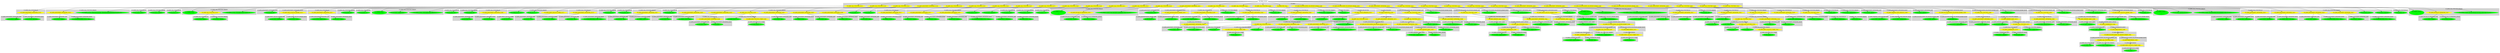 digraph {

subgraph cluster0 {
 node [style=filled,color=white];
 style=filled;
 color=lightgrey;
 label = "CT_PROG";

"NT_EXPR_CALL_FUNCTION_35131"
 [fillcolor = yellow]
"NT_EXPR_CALL_FUNCTION_35139"
 [fillcolor = yellow]
"NT_EXPR_CALL_FUNCTION_35142"
 [fillcolor = yellow]
"NT_EXPR_ASSIGNMENT_OPETATORS_35149"
 [fillcolor = yellow]
"NT_EXPR_CALL_FUNCTION_35154"
 [fillcolor = yellow]
"NT_EXPR_CALL_FUNCTION_35159"
 [fillcolor = yellow]
"NT_EXPR_CALL_FUNCTION_35164"
 [fillcolor = yellow]
"NT_EXPR_CALL_FUNCTION_35167"
 [fillcolor = yellow]
"NT_EXPR_CALL_FUNCTION_35175"
 [fillcolor = yellow]
"NT_EXPR_CALL_FUNCTION_35180"
 [fillcolor = yellow]
"NT_EXPR_CALL_FUNCTION_35185"
 [fillcolor = yellow]
"NT_EXPR_CALL_FUNCTION_35211"
 [fillcolor = yellow]
"NT_EXPR_CALL_FUNCTION_35223"
 [fillcolor = yellow]
"NT_EXPR_CALL_FUNCTION_35226"
 [fillcolor = yellow]
"NT_EXPR_ASSIGNMENT_OPETATORS_35233"
 [fillcolor = yellow]
"NT_EXPR_CALL_FUNCTION_35238"
 [fillcolor = yellow]
"NT_EXPR_CALL_FUNCTION_35243"
 [fillcolor = yellow]
"NT_EXPR_CALL_FUNCTION_35248"
 [fillcolor = yellow]
"NT_EXPR_FOR_35253"
 [fillcolor = yellow]
"NT_EXPR_MULTIPLICATION_OR_DIVISION_BINARY_35286"
 [fillcolor = yellow]
"NT_EXPR_MULTIPLICATION_OR_DIVISION_BINARY_35299"
 [fillcolor = yellow]
"NT_EXPR_ASSIGNMENT_OPETATORS_35316"
 [fillcolor = yellow]
"NT_EXPR_CALL_FUNCTION_35321"
 [fillcolor = yellow]
"NT_EXPR_CALL_FUNCTION_35326"
 [fillcolor = yellow]
"NT_EXPR_CALL_FUNCTION_35331"
 [fillcolor = yellow]
"NT_EXPR_CALL_FUNCTION_35348"
 [fillcolor = yellow]
"NT_EXPR_CALL_FUNCTION_35355"
 [fillcolor = yellow]
"NT_EXPR_ASSIGNMENT_OPETATORS_35358"
 [fillcolor = yellow]
"NT_EXPR_ASSIGNMENT_OPETATORS_35363"
 [fillcolor = yellow]
"NT_EXPR_MULTIPLICATION_OR_DIVISION_BINARY_35368"
 [fillcolor = yellow]
"NT_EXPR_MULTIPLICATION_OR_DIVISION_BINARY_35381"
 [fillcolor = yellow]
"NT_EXPR_ASSIGNMENT_OPETATORS_35399"
 [fillcolor = yellow]
"NT_EXPR_CALL_FUNCTION_35404"
 [fillcolor = yellow]
"NT_EXPR_CALL_FUNCTION_35409"
 [fillcolor = yellow]
"NT_EXPR_CALL_FUNCTION_35424"
 [fillcolor = yellow]
}
"NT_PROG_35130"->"NT_EXPR_CALL_FUNCTION_35131"
subgraph cluster1 {
 node [style=filled,color=white];
 style=filled;
 color=lightgrey;
 label = "CT_EXPR_CALL_FUNCTION_ID";

"NT_EXPR_ASSIGNMENT_OPETATORS_35132"
 [fillcolor = yellow]
}
subgraph cluster2 {
 node [style=filled,color=white];
 style=filled;
 color=lightgrey;
 label = "CT_EXPR_CALL_FUNCTION_PARAMS";

"NT_STRING_35135< http://www.uvm.edu/~dhowell/methods8/DataFiles/MoonEyes.dat >"
 [fillcolor = green]
"NT_EXPR_ASSIGNMENT_OPETATORS_35136"
 [fillcolor = yellow]
}
"NT_EXPR_CALL_FUNCTION_35131"->"NT_EXPR_ASSIGNMENT_OPETATORS_35132"
subgraph cluster3 {
 node [style=filled,color=white];
 style=filled;
 color=lightgrey;
 label = "CT_EXPR_ASSIGNMENT_OPETATORS_LEFT";

"NT_ID_35133< datafile >"
 [fillcolor = green]
}
subgraph cluster4 {
 node [style=filled,color=white];
 style=filled;
 color=lightgrey;
 label = "CT_EXPR_ASSIGNMENT_OPETATORS_RIGHT";

"NT_ID_35134< read.table >"
 [fillcolor = green]
}
"NT_EXPR_ASSIGNMENT_OPETATORS_35132"->"NT_ID_35133< datafile >"
"NT_EXPR_ASSIGNMENT_OPETATORS_35132"->"NT_ID_35134< read.table >"
"NT_EXPR_CALL_FUNCTION_35131"->"NT_STRING_35135< http://www.uvm.edu/~dhowell/methods8/DataFiles/MoonEyes.dat >"
"NT_EXPR_CALL_FUNCTION_35131"->"NT_EXPR_ASSIGNMENT_OPETATORS_35136"
subgraph cluster5 {
 node [style=filled,color=white];
 style=filled;
 color=lightgrey;
 label = "CT_EXPR_ASSIGNMENT_OPETATORS_LEFT";

"NT_ID_35137< header >"
 [fillcolor = green]
}
subgraph cluster6 {
 node [style=filled,color=white];
 style=filled;
 color=lightgrey;
 label = "CT_EXPR_ASSIGNMENT_OPETATORS_RIGHT";

"NT_LITERALSPECIFIER_35138< TRUE >"
 [fillcolor = green]
}
"NT_EXPR_ASSIGNMENT_OPETATORS_35136"->"NT_ID_35137< header >"
"NT_EXPR_ASSIGNMENT_OPETATORS_35136"->"NT_LITERALSPECIFIER_35138< TRUE >"
"NT_PROG_35130"->"NT_EXPR_CALL_FUNCTION_35139"
subgraph cluster7 {
 node [style=filled,color=white];
 style=filled;
 color=lightgrey;
 label = "CT_EXPR_CALL_FUNCTION_ID";

"NT_ID_35140< attach >"
 [fillcolor = green]
}
subgraph cluster8 {
 node [style=filled,color=white];
 style=filled;
 color=lightgrey;
 label = "CT_EXPR_CALL_FUNCTION_PARAMS";

"NT_ID_35141< datafile >"
 [fillcolor = green]
}
"NT_EXPR_CALL_FUNCTION_35139"->"NT_ID_35140< attach >"
"NT_EXPR_CALL_FUNCTION_35139"->"NT_ID_35141< datafile >"
"NT_PROG_35130"->"NT_EXPR_CALL_FUNCTION_35142"
subgraph cluster9 {
 node [style=filled,color=white];
 style=filled;
 color=lightgrey;
 label = "CT_EXPR_CALL_FUNCTION_ID";

"NT_ID_35143< cat >"
 [fillcolor = green]
}
subgraph cluster10 {
 node [style=filled,color=white];
 style=filled;
 color=lightgrey;
 label = "CT_EXPR_CALL_FUNCTION_PARAMS";

"NT_STRING_35144< The names of the variables are  >"
 [fillcolor = green]
"NT_EXPR_CALL_FUNCTION_35145"
 [fillcolor = yellow]
"NT_STRING_35148< \n >"
 [fillcolor = green]
}
"NT_EXPR_CALL_FUNCTION_35142"->"NT_ID_35143< cat >"
"NT_EXPR_CALL_FUNCTION_35142"->"NT_STRING_35144< The names of the variables are  >"
"NT_EXPR_CALL_FUNCTION_35142"->"NT_EXPR_CALL_FUNCTION_35145"
subgraph cluster11 {
 node [style=filled,color=white];
 style=filled;
 color=lightgrey;
 label = "CT_EXPR_CALL_FUNCTION_ID";

"NT_ID_35146< names >"
 [fillcolor = green]
}
subgraph cluster12 {
 node [style=filled,color=white];
 style=filled;
 color=lightgrey;
 label = "CT_EXPR_CALL_FUNCTION_PARAMS";

"NT_ID_35147< datafile >"
 [fillcolor = green]
}
"NT_EXPR_CALL_FUNCTION_35145"->"NT_ID_35146< names >"
"NT_EXPR_CALL_FUNCTION_35145"->"NT_ID_35147< datafile >"
"NT_EXPR_CALL_FUNCTION_35142"->"NT_STRING_35148< \n >"
"NT_PROG_35130"->"NT_EXPR_ASSIGNMENT_OPETATORS_35149"
subgraph cluster13 {
 node [style=filled,color=white];
 style=filled;
 color=lightgrey;
 label = "CT_EXPR_ASSIGNMENT_OPETATORS_LEFT";

"NT_ID_35150< diff >"
 [fillcolor = green]
}
subgraph cluster14 {
 node [style=filled,color=white];
 style=filled;
 color=lightgrey;
 label = "CT_EXPR_ASSIGNMENT_OPETATORS_RIGHT";

"NT_EXPR_MINUS_OR_PLUS_BINARY_35151"
 [fillcolor = yellow]
}
"NT_EXPR_ASSIGNMENT_OPETATORS_35149"->"NT_ID_35150< diff >"
"NT_EXPR_ASSIGNMENT_OPETATORS_35149"->"NT_EXPR_MINUS_OR_PLUS_BINARY_35151"
subgraph cluster15 {
 node [style=filled,color=white];
 style=filled;
 color=lightgrey;
 label = "CT_EXPR_MINUS_OR_PLUS_BINARY_LEFT";

"NT_ID_35152< Elevated >"
 [fillcolor = green]
}
subgraph cluster16 {
 node [style=filled,color=white];
 style=filled;
 color=lightgrey;
 label = "CT_EXPR_MINUS_OR_PLUS_BINARY_RIGHT";

"NT_ID_35153< Level >"
 [fillcolor = green]
}
"NT_EXPR_MINUS_OR_PLUS_BINARY_35151"->"NT_ID_35152< Elevated >"
"NT_EXPR_MINUS_OR_PLUS_BINARY_35151"->"NT_ID_35153< Level >"
"NT_PROG_35130"->"NT_EXPR_CALL_FUNCTION_35154"
subgraph cluster17 {
 node [style=filled,color=white];
 style=filled;
 color=lightgrey;
 label = "CT_EXPR_CALL_FUNCTION_ID";

"NT_EXPR_ASSIGNMENT_OPETATORS_35155"
 [fillcolor = yellow]
}
subgraph cluster18 {
 node [style=filled,color=white];
 style=filled;
 color=lightgrey;
 label = "CT_EXPR_CALL_FUNCTION_PARAMS";

"NT_ID_35158< diff >"
 [fillcolor = green]
}
"NT_EXPR_CALL_FUNCTION_35154"->"NT_EXPR_ASSIGNMENT_OPETATORS_35155"
subgraph cluster19 {
 node [style=filled,color=white];
 style=filled;
 color=lightgrey;
 label = "CT_EXPR_ASSIGNMENT_OPETATORS_LEFT";

"NT_ID_35156< sample.mean >"
 [fillcolor = green]
}
subgraph cluster20 {
 node [style=filled,color=white];
 style=filled;
 color=lightgrey;
 label = "CT_EXPR_ASSIGNMENT_OPETATORS_RIGHT";

"NT_ID_35157< mean >"
 [fillcolor = green]
}
"NT_EXPR_ASSIGNMENT_OPETATORS_35155"->"NT_ID_35156< sample.mean >"
"NT_EXPR_ASSIGNMENT_OPETATORS_35155"->"NT_ID_35157< mean >"
"NT_EXPR_CALL_FUNCTION_35154"->"NT_ID_35158< diff >"
"NT_PROG_35130"->"NT_EXPR_CALL_FUNCTION_35159"
subgraph cluster21 {
 node [style=filled,color=white];
 style=filled;
 color=lightgrey;
 label = "CT_EXPR_CALL_FUNCTION_ID";

"NT_ID_35160< cat >"
 [fillcolor = green]
}
subgraph cluster22 {
 node [style=filled,color=white];
 style=filled;
 color=lightgrey;
 label = "CT_EXPR_CALL_FUNCTION_PARAMS";

"NT_STRING_35161< The sample mean differences is  >"
 [fillcolor = green]
"NT_ID_35162< sample.mean >"
 [fillcolor = green]
"NT_STRING_35163< \n >"
 [fillcolor = green]
}
"NT_EXPR_CALL_FUNCTION_35159"->"NT_ID_35160< cat >"
"NT_EXPR_CALL_FUNCTION_35159"->"NT_STRING_35161< The sample mean differences is  >"
"NT_EXPR_CALL_FUNCTION_35159"->"NT_ID_35162< sample.mean >"
"NT_EXPR_CALL_FUNCTION_35159"->"NT_STRING_35163< \n >"
"NT_PROG_35130"->"NT_EXPR_CALL_FUNCTION_35164"
subgraph cluster23 {
 node [style=filled,color=white];
 style=filled;
 color=lightgrey;
 label = "CT_EXPR_CALL_FUNCTION_ID";

"NT_ID_35165< hist >"
 [fillcolor = green]
}
subgraph cluster24 {
 node [style=filled,color=white];
 style=filled;
 color=lightgrey;
 label = "CT_EXPR_CALL_FUNCTION_PARAMS";

"NT_ID_35166< diff >"
 [fillcolor = green]
}
"NT_EXPR_CALL_FUNCTION_35164"->"NT_ID_35165< hist >"
"NT_EXPR_CALL_FUNCTION_35164"->"NT_ID_35166< diff >"
"NT_PROG_35130"->"NT_EXPR_CALL_FUNCTION_35167"
subgraph cluster25 {
 node [style=filled,color=white];
 style=filled;
 color=lightgrey;
 label = "CT_EXPR_CALL_FUNCTION_ID";

"NT_EXPR_ASSIGNMENT_OPETATORS_35168"
 [fillcolor = yellow]
}
subgraph cluster26 {
 node [style=filled,color=white];
 style=filled;
 color=lightgrey;
 label = "CT_EXPR_CALL_FUNCTION_PARAMS";

"NT_EXPR_MINUS_OR_PLUS_UNARY_35171"
 [fillcolor = yellow]
"NT_INT_35173< 3 >"
 [fillcolor = green]
"NT_FLOAT_35174< .01 >"
 [fillcolor = green]
}
"NT_EXPR_CALL_FUNCTION_35167"->"NT_EXPR_ASSIGNMENT_OPETATORS_35168"
subgraph cluster27 {
 node [style=filled,color=white];
 style=filled;
 color=lightgrey;
 label = "CT_EXPR_ASSIGNMENT_OPETATORS_LEFT";

"NT_ID_35169< xv >"
 [fillcolor = green]
}
subgraph cluster28 {
 node [style=filled,color=white];
 style=filled;
 color=lightgrey;
 label = "CT_EXPR_ASSIGNMENT_OPETATORS_RIGHT";

"NT_ID_35170< seq >"
 [fillcolor = green]
}
"NT_EXPR_ASSIGNMENT_OPETATORS_35168"->"NT_ID_35169< xv >"
"NT_EXPR_ASSIGNMENT_OPETATORS_35168"->"NT_ID_35170< seq >"
"NT_EXPR_CALL_FUNCTION_35167"->"NT_EXPR_MINUS_OR_PLUS_UNARY_35171"
subgraph cluster29 {
 node [style=filled,color=white];
 style=filled;
 color=lightgrey;
 label = "CT_EXPR_MINUS_OR_PLUS_UNARY";

"NT_INT_35172< 3 >"
 [fillcolor = green]
}
"NT_EXPR_MINUS_OR_PLUS_UNARY_35171"->"NT_INT_35172< 3 >"
"NT_EXPR_CALL_FUNCTION_35167"->"NT_INT_35173< 3 >"
"NT_EXPR_CALL_FUNCTION_35167"->"NT_FLOAT_35174< .01 >"
"NT_PROG_35130"->"NT_EXPR_CALL_FUNCTION_35175"
subgraph cluster30 {
 node [style=filled,color=white];
 style=filled;
 color=lightgrey;
 label = "CT_EXPR_CALL_FUNCTION_ID";

"NT_EXPR_ASSIGNMENT_OPETATORS_35176"
 [fillcolor = yellow]
}
subgraph cluster31 {
 node [style=filled,color=white];
 style=filled;
 color=lightgrey;
 label = "CT_EXPR_CALL_FUNCTION_PARAMS";

"NT_ID_35179< xv >"
 [fillcolor = green]
}
"NT_EXPR_CALL_FUNCTION_35175"->"NT_EXPR_ASSIGNMENT_OPETATORS_35176"
subgraph cluster32 {
 node [style=filled,color=white];
 style=filled;
 color=lightgrey;
 label = "CT_EXPR_ASSIGNMENT_OPETATORS_LEFT";

"NT_ID_35177< yv >"
 [fillcolor = green]
}
subgraph cluster33 {
 node [style=filled,color=white];
 style=filled;
 color=lightgrey;
 label = "CT_EXPR_ASSIGNMENT_OPETATORS_RIGHT";

"NT_ID_35178< dnorm >"
 [fillcolor = green]
}
"NT_EXPR_ASSIGNMENT_OPETATORS_35176"->"NT_ID_35177< yv >"
"NT_EXPR_ASSIGNMENT_OPETATORS_35176"->"NT_ID_35178< dnorm >"
"NT_EXPR_CALL_FUNCTION_35175"->"NT_ID_35179< xv >"
"NT_PROG_35130"->"NT_EXPR_CALL_FUNCTION_35180"
subgraph cluster34 {
 node [style=filled,color=white];
 style=filled;
 color=lightgrey;
 label = "CT_EXPR_CALL_FUNCTION_ID";

"NT_ID_35181< par >"
 [fillcolor = green]
}
subgraph cluster35 {
 node [style=filled,color=white];
 style=filled;
 color=lightgrey;
 label = "CT_EXPR_CALL_FUNCTION_PARAMS";

"NT_EXPR_ASSIGNMENT_OPETATORS_35182"
 [fillcolor = yellow]
}
"NT_EXPR_CALL_FUNCTION_35180"->"NT_ID_35181< par >"
"NT_EXPR_CALL_FUNCTION_35180"->"NT_EXPR_ASSIGNMENT_OPETATORS_35182"
subgraph cluster36 {
 node [style=filled,color=white];
 style=filled;
 color=lightgrey;
 label = "CT_EXPR_ASSIGNMENT_OPETATORS_LEFT";

"NT_ID_35183< new >"
 [fillcolor = green]
}
subgraph cluster37 {
 node [style=filled,color=white];
 style=filled;
 color=lightgrey;
 label = "CT_EXPR_ASSIGNMENT_OPETATORS_RIGHT";

"NT_LITERALSPECIFIER_35184< TRUE >"
 [fillcolor = green]
}
"NT_EXPR_ASSIGNMENT_OPETATORS_35182"->"NT_ID_35183< new >"
"NT_EXPR_ASSIGNMENT_OPETATORS_35182"->"NT_LITERALSPECIFIER_35184< TRUE >"
"NT_PROG_35130"->"NT_EXPR_CALL_FUNCTION_35185"
subgraph cluster38 {
 node [style=filled,color=white];
 style=filled;
 color=lightgrey;
 label = "CT_EXPR_CALL_FUNCTION_ID";

"NT_ID_35186< plot >"
 [fillcolor = green]
}
subgraph cluster39 {
 node [style=filled,color=white];
 style=filled;
 color=lightgrey;
 label = "CT_EXPR_CALL_FUNCTION_PARAMS";

"NT_ID_35187< xv >"
 [fillcolor = green]
"NT_ID_35188< yv >"
 [fillcolor = green]
"NT_EXPR_ASSIGNMENT_OPETATORS_35189"
 [fillcolor = yellow]
"NT_EXPR_ASSIGNMENT_OPETATORS_35192"
 [fillcolor = yellow]
"NT_EXPR_CALL_FUNCTION_35195"
 [fillcolor = yellow]
"NT_EXPR_ASSIGNMENT_OPETATORS_35202"
 [fillcolor = yellow]
"NT_EXPR_ASSIGNMENT_OPETATORS_35205"
 [fillcolor = yellow]
"NT_EXPR_ASSIGNMENT_OPETATORS_35208"
 [fillcolor = yellow]
}
"NT_EXPR_CALL_FUNCTION_35185"->"NT_ID_35186< plot >"
"NT_EXPR_CALL_FUNCTION_35185"->"NT_ID_35187< xv >"
"NT_EXPR_CALL_FUNCTION_35185"->"NT_ID_35188< yv >"
"NT_EXPR_CALL_FUNCTION_35185"->"NT_EXPR_ASSIGNMENT_OPETATORS_35189"
subgraph cluster40 {
 node [style=filled,color=white];
 style=filled;
 color=lightgrey;
 label = "CT_EXPR_ASSIGNMENT_OPETATORS_LEFT";

"NT_ID_35190< type >"
 [fillcolor = green]
}
subgraph cluster41 {
 node [style=filled,color=white];
 style=filled;
 color=lightgrey;
 label = "CT_EXPR_ASSIGNMENT_OPETATORS_RIGHT";

"NT_STRING_35191< l >"
 [fillcolor = green]
}
"NT_EXPR_ASSIGNMENT_OPETATORS_35189"->"NT_ID_35190< type >"
"NT_EXPR_ASSIGNMENT_OPETATORS_35189"->"NT_STRING_35191< l >"
"NT_EXPR_CALL_FUNCTION_35185"->"NT_EXPR_ASSIGNMENT_OPETATORS_35192"
subgraph cluster42 {
 node [style=filled,color=white];
 style=filled;
 color=lightgrey;
 label = "CT_EXPR_ASSIGNMENT_OPETATORS_LEFT";

"NT_ID_35193< col >"
 [fillcolor = green]
}
subgraph cluster43 {
 node [style=filled,color=white];
 style=filled;
 color=lightgrey;
 label = "CT_EXPR_ASSIGNMENT_OPETATORS_RIGHT";

"NT_STRING_35194< blue >"
 [fillcolor = green]
}
"NT_EXPR_ASSIGNMENT_OPETATORS_35192"->"NT_ID_35193< col >"
"NT_EXPR_ASSIGNMENT_OPETATORS_35192"->"NT_STRING_35194< blue >"
"NT_EXPR_CALL_FUNCTION_35185"->"NT_EXPR_CALL_FUNCTION_35195"
subgraph cluster44 {
 node [style=filled,color=white];
 style=filled;
 color=lightgrey;
 label = "CT_EXPR_CALL_FUNCTION_ID";

"NT_EXPR_ASSIGNMENT_OPETATORS_35196"
 [fillcolor = yellow]
}
subgraph cluster45 {
 node [style=filled,color=white];
 style=filled;
 color=lightgrey;
 label = "CT_EXPR_CALL_FUNCTION_PARAMS";

"NT_EXPR_MINUS_OR_PLUS_UNARY_35199"
 [fillcolor = yellow]
"NT_FLOAT_35201< 0.5 >"
 [fillcolor = green]
}
"NT_EXPR_CALL_FUNCTION_35195"->"NT_EXPR_ASSIGNMENT_OPETATORS_35196"
subgraph cluster46 {
 node [style=filled,color=white];
 style=filled;
 color=lightgrey;
 label = "CT_EXPR_ASSIGNMENT_OPETATORS_LEFT";

"NT_ID_35197< xlim >"
 [fillcolor = green]
}
subgraph cluster47 {
 node [style=filled,color=white];
 style=filled;
 color=lightgrey;
 label = "CT_EXPR_ASSIGNMENT_OPETATORS_RIGHT";

"NT_ID_35198< c >"
 [fillcolor = green]
}
"NT_EXPR_ASSIGNMENT_OPETATORS_35196"->"NT_ID_35197< xlim >"
"NT_EXPR_ASSIGNMENT_OPETATORS_35196"->"NT_ID_35198< c >"
"NT_EXPR_CALL_FUNCTION_35195"->"NT_EXPR_MINUS_OR_PLUS_UNARY_35199"
subgraph cluster48 {
 node [style=filled,color=white];
 style=filled;
 color=lightgrey;
 label = "CT_EXPR_MINUS_OR_PLUS_UNARY";

"NT_FLOAT_35200< 2.5 >"
 [fillcolor = green]
}
"NT_EXPR_MINUS_OR_PLUS_UNARY_35199"->"NT_FLOAT_35200< 2.5 >"
"NT_EXPR_CALL_FUNCTION_35195"->"NT_FLOAT_35201< 0.5 >"
"NT_EXPR_CALL_FUNCTION_35185"->"NT_EXPR_ASSIGNMENT_OPETATORS_35202"
subgraph cluster49 {
 node [style=filled,color=white];
 style=filled;
 color=lightgrey;
 label = "CT_EXPR_ASSIGNMENT_OPETATORS_LEFT";

"NT_ID_35203< xlab >"
 [fillcolor = green]
}
subgraph cluster50 {
 node [style=filled,color=white];
 style=filled;
 color=lightgrey;
 label = "CT_EXPR_ASSIGNMENT_OPETATORS_RIGHT";

"NT_STRING_35204<  >"
 [fillcolor = green]
}
"NT_EXPR_ASSIGNMENT_OPETATORS_35202"->"NT_ID_35203< xlab >"
"NT_EXPR_ASSIGNMENT_OPETATORS_35202"->"NT_STRING_35204<  >"
"NT_EXPR_CALL_FUNCTION_35185"->"NT_EXPR_ASSIGNMENT_OPETATORS_35205"
subgraph cluster51 {
 node [style=filled,color=white];
 style=filled;
 color=lightgrey;
 label = "CT_EXPR_ASSIGNMENT_OPETATORS_LEFT";

"NT_ID_35206< yaxt >"
 [fillcolor = green]
}
subgraph cluster52 {
 node [style=filled,color=white];
 style=filled;
 color=lightgrey;
 label = "CT_EXPR_ASSIGNMENT_OPETATORS_RIGHT";

"NT_STRING_35207< n >"
 [fillcolor = green]
}
"NT_EXPR_ASSIGNMENT_OPETATORS_35205"->"NT_ID_35206< yaxt >"
"NT_EXPR_ASSIGNMENT_OPETATORS_35205"->"NT_STRING_35207< n >"
"NT_EXPR_CALL_FUNCTION_35185"->"NT_EXPR_ASSIGNMENT_OPETATORS_35208"
subgraph cluster53 {
 node [style=filled,color=white];
 style=filled;
 color=lightgrey;
 label = "CT_EXPR_ASSIGNMENT_OPETATORS_LEFT";

"NT_ID_35209< ylab >"
 [fillcolor = green]
}
subgraph cluster54 {
 node [style=filled,color=white];
 style=filled;
 color=lightgrey;
 label = "CT_EXPR_ASSIGNMENT_OPETATORS_RIGHT";

"NT_STRING_35210<  >"
 [fillcolor = green]
}
"NT_EXPR_ASSIGNMENT_OPETATORS_35208"->"NT_ID_35209< ylab >"
"NT_EXPR_ASSIGNMENT_OPETATORS_35208"->"NT_STRING_35210<  >"
"NT_PROG_35130"->"NT_EXPR_CALL_FUNCTION_35211"
subgraph cluster55 {
 node [style=filled,color=white];
 style=filled;
 color=lightgrey;
 label = "CT_EXPR_CALL_FUNCTION_ID";

"NT_EXPR_ASSIGNMENT_OPETATORS_35212"
 [fillcolor = yellow]
}
subgraph cluster56 {
 node [style=filled,color=white];
 style=filled;
 color=lightgrey;
 label = "CT_EXPR_CALL_FUNCTION_PARAMS";

"NT_ID_35215< Elevated >"
 [fillcolor = green]
"NT_ID_35216< Level >"
 [fillcolor = green]
"NT_EXPR_ASSIGNMENT_OPETATORS_35217"
 [fillcolor = yellow]
"NT_EXPR_ASSIGNMENT_OPETATORS_35220"
 [fillcolor = yellow]
}
"NT_EXPR_CALL_FUNCTION_35211"->"NT_EXPR_ASSIGNMENT_OPETATORS_35212"
subgraph cluster57 {
 node [style=filled,color=white];
 style=filled;
 color=lightgrey;
 label = "CT_EXPR_ASSIGNMENT_OPETATORS_LEFT";

"NT_ID_35213< t.result >"
 [fillcolor = green]
}
subgraph cluster58 {
 node [style=filled,color=white];
 style=filled;
 color=lightgrey;
 label = "CT_EXPR_ASSIGNMENT_OPETATORS_RIGHT";

"NT_ID_35214< t.test >"
 [fillcolor = green]
}
"NT_EXPR_ASSIGNMENT_OPETATORS_35212"->"NT_ID_35213< t.result >"
"NT_EXPR_ASSIGNMENT_OPETATORS_35212"->"NT_ID_35214< t.test >"
"NT_EXPR_CALL_FUNCTION_35211"->"NT_ID_35215< Elevated >"
"NT_EXPR_CALL_FUNCTION_35211"->"NT_ID_35216< Level >"
"NT_EXPR_CALL_FUNCTION_35211"->"NT_EXPR_ASSIGNMENT_OPETATORS_35217"
subgraph cluster59 {
 node [style=filled,color=white];
 style=filled;
 color=lightgrey;
 label = "CT_EXPR_ASSIGNMENT_OPETATORS_LEFT";

"NT_ID_35218< paired >"
 [fillcolor = green]
}
subgraph cluster60 {
 node [style=filled,color=white];
 style=filled;
 color=lightgrey;
 label = "CT_EXPR_ASSIGNMENT_OPETATORS_RIGHT";

"NT_LITERALSPECIFIER_35219< TRUE >"
 [fillcolor = green]
}
"NT_EXPR_ASSIGNMENT_OPETATORS_35217"->"NT_ID_35218< paired >"
"NT_EXPR_ASSIGNMENT_OPETATORS_35217"->"NT_LITERALSPECIFIER_35219< TRUE >"
"NT_EXPR_CALL_FUNCTION_35211"->"NT_EXPR_ASSIGNMENT_OPETATORS_35220"
subgraph cluster61 {
 node [style=filled,color=white];
 style=filled;
 color=lightgrey;
 label = "CT_EXPR_ASSIGNMENT_OPETATORS_LEFT";

"NT_ID_35221< conf.level >"
 [fillcolor = green]
}
subgraph cluster62 {
 node [style=filled,color=white];
 style=filled;
 color=lightgrey;
 label = "CT_EXPR_ASSIGNMENT_OPETATORS_RIGHT";

"NT_FLOAT_35222< .95 >"
 [fillcolor = green]
}
"NT_EXPR_ASSIGNMENT_OPETATORS_35220"->"NT_ID_35221< conf.level >"
"NT_EXPR_ASSIGNMENT_OPETATORS_35220"->"NT_FLOAT_35222< .95 >"
"NT_PROG_35130"->"NT_EXPR_CALL_FUNCTION_35223"
subgraph cluster63 {
 node [style=filled,color=white];
 style=filled;
 color=lightgrey;
 label = "CT_EXPR_CALL_FUNCTION_ID";

"NT_ID_35224< print >"
 [fillcolor = green]
}
subgraph cluster64 {
 node [style=filled,color=white];
 style=filled;
 color=lightgrey;
 label = "CT_EXPR_CALL_FUNCTION_PARAMS";

"NT_ID_35225< t.result >"
 [fillcolor = green]
}
"NT_EXPR_CALL_FUNCTION_35223"->"NT_ID_35224< print >"
"NT_EXPR_CALL_FUNCTION_35223"->"NT_ID_35225< t.result >"
"NT_PROG_35130"->"NT_EXPR_CALL_FUNCTION_35226"
subgraph cluster65 {
 node [style=filled,color=white];
 style=filled;
 color=lightgrey;
 label = "CT_EXPR_CALL_FUNCTION_ID";

"NT_ID_35227< cat >"
 [fillcolor = green]
}
subgraph cluster66 {
 node [style=filled,color=white];
 style=filled;
 color=lightgrey;
 label = "CT_EXPR_CALL_FUNCTION_PARAMS";

"NT_STRING_35228< The t-test gives a probability under the null of  >"
 [fillcolor = green]
"NT_EXPR_DOLLAR_AT_OPERATORS_35229"
 [fillcolor = yellow]
"NT_STRING_35232< \n\n >"
 [fillcolor = green]
}
"NT_EXPR_CALL_FUNCTION_35226"->"NT_ID_35227< cat >"
"NT_EXPR_CALL_FUNCTION_35226"->"NT_STRING_35228< The t-test gives a probability under the null of  >"
"NT_EXPR_CALL_FUNCTION_35226"->"NT_EXPR_DOLLAR_AT_OPERATORS_35229"
subgraph cluster67 {
 node [style=filled,color=white];
 style=filled;
 color=lightgrey;
 label = "CT_EXPR_DOLLAR_AT_OPERATORS_BASE";

"NT_ID_35230< t.result >"
 [fillcolor = green]
}
subgraph cluster68 {
 node [style=filled,color=white];
 style=filled;
 color=lightgrey;
 label = "CT_EXPR_DOLLAR_AT_OPERATORS_OFFSET";

"NT_ID_35231< p.value >"
 [fillcolor = green]
}
"NT_EXPR_DOLLAR_AT_OPERATORS_35229"->"NT_ID_35230< t.result >"
"NT_EXPR_DOLLAR_AT_OPERATORS_35229"->"NT_ID_35231< p.value >"
"NT_EXPR_CALL_FUNCTION_35226"->"NT_STRING_35232< \n\n >"
"NT_PROG_35130"->"NT_EXPR_ASSIGNMENT_OPETATORS_35233"
subgraph cluster69 {
 node [style=filled,color=white];
 style=filled;
 color=lightgrey;
 label = "CT_EXPR_ASSIGNMENT_OPETATORS_LEFT";

"NT_ID_35234< nreps >"
 [fillcolor = green]
}
subgraph cluster70 {
 node [style=filled,color=white];
 style=filled;
 color=lightgrey;
 label = "CT_EXPR_ASSIGNMENT_OPETATORS_RIGHT";

"NT_EXPR_EXPONENTIATION_BINARY_35235"
 [fillcolor = yellow]
}
"NT_EXPR_ASSIGNMENT_OPETATORS_35233"->"NT_ID_35234< nreps >"
"NT_EXPR_ASSIGNMENT_OPETATORS_35233"->"NT_EXPR_EXPONENTIATION_BINARY_35235"
subgraph cluster71 {
 node [style=filled,color=white];
 style=filled;
 color=lightgrey;
 label = "CT_EXPR_EXPONENTIATION_BINARY_LEFT";

"NT_INT_35236< 2 >"
 [fillcolor = green]
}
subgraph cluster72 {
 node [style=filled,color=white];
 style=filled;
 color=lightgrey;
 label = "CT_EXPR_EXPONENTIATION_BINARY_RIGHT";

"NT_INT_35237< 14 >"
 [fillcolor = green]
}
"NT_EXPR_EXPONENTIATION_BINARY_35235"->"NT_INT_35236< 2 >"
"NT_EXPR_EXPONENTIATION_BINARY_35235"->"NT_INT_35237< 14 >"
"NT_PROG_35130"->"NT_EXPR_CALL_FUNCTION_35238"
subgraph cluster73 {
 node [style=filled,color=white];
 style=filled;
 color=lightgrey;
 label = "CT_EXPR_CALL_FUNCTION_ID";

"NT_EXPR_ASSIGNMENT_OPETATORS_35239"
 [fillcolor = yellow]
}
subgraph cluster74 {
 node [style=filled,color=white];
 style=filled;
 color=lightgrey;
 label = "CT_EXPR_CALL_FUNCTION_PARAMS";

"NT_ID_35242< nreps >"
 [fillcolor = green]
}
"NT_EXPR_CALL_FUNCTION_35238"->"NT_EXPR_ASSIGNMENT_OPETATORS_35239"
subgraph cluster75 {
 node [style=filled,color=white];
 style=filled;
 color=lightgrey;
 label = "CT_EXPR_ASSIGNMENT_OPETATORS_LEFT";

"NT_ID_35240< means.random >"
 [fillcolor = green]
}
subgraph cluster76 {
 node [style=filled,color=white];
 style=filled;
 color=lightgrey;
 label = "CT_EXPR_ASSIGNMENT_OPETATORS_RIGHT";

"NT_ID_35241< numeric >"
 [fillcolor = green]
}
"NT_EXPR_ASSIGNMENT_OPETATORS_35239"->"NT_ID_35240< means.random >"
"NT_EXPR_ASSIGNMENT_OPETATORS_35239"->"NT_ID_35241< numeric >"
"NT_EXPR_CALL_FUNCTION_35238"->"NT_ID_35242< nreps >"
"NT_PROG_35130"->"NT_EXPR_CALL_FUNCTION_35243"
subgraph cluster77 {
 node [style=filled,color=white];
 style=filled;
 color=lightgrey;
 label = "CT_EXPR_CALL_FUNCTION_ID";

"NT_EXPR_ASSIGNMENT_OPETATORS_35244"
 [fillcolor = yellow]
}
subgraph cluster78 {
 node [style=filled,color=white];
 style=filled;
 color=lightgrey;
 label = "CT_EXPR_CALL_FUNCTION_PARAMS";

"NT_ID_35247< diff >"
 [fillcolor = green]
}
"NT_EXPR_CALL_FUNCTION_35243"->"NT_EXPR_ASSIGNMENT_OPETATORS_35244"
subgraph cluster79 {
 node [style=filled,color=white];
 style=filled;
 color=lightgrey;
 label = "CT_EXPR_ASSIGNMENT_OPETATORS_LEFT";

"NT_ID_35245< unsigned.diff >"
 [fillcolor = green]
}
subgraph cluster80 {
 node [style=filled,color=white];
 style=filled;
 color=lightgrey;
 label = "CT_EXPR_ASSIGNMENT_OPETATORS_RIGHT";

"NT_ID_35246< abs >"
 [fillcolor = green]
}
"NT_EXPR_ASSIGNMENT_OPETATORS_35244"->"NT_ID_35245< unsigned.diff >"
"NT_EXPR_ASSIGNMENT_OPETATORS_35244"->"NT_ID_35246< abs >"
"NT_EXPR_CALL_FUNCTION_35243"->"NT_ID_35247< diff >"
"NT_PROG_35130"->"NT_EXPR_CALL_FUNCTION_35248"
subgraph cluster81 {
 node [style=filled,color=white];
 style=filled;
 color=lightgrey;
 label = "CT_EXPR_CALL_FUNCTION_ID";

"NT_EXPR_ASSIGNMENT_OPETATORS_35249"
 [fillcolor = yellow]
}
subgraph cluster82 {
 node [style=filled,color=white];
 style=filled;
 color=lightgrey;
 label = "CT_EXPR_CALL_FUNCTION_PARAMS";

"NT_ID_35252< unsigned.diff >"
 [fillcolor = green]
}
"NT_EXPR_CALL_FUNCTION_35248"->"NT_EXPR_ASSIGNMENT_OPETATORS_35249"
subgraph cluster83 {
 node [style=filled,color=white];
 style=filled;
 color=lightgrey;
 label = "CT_EXPR_ASSIGNMENT_OPETATORS_LEFT";

"NT_ID_35250< n >"
 [fillcolor = green]
}
subgraph cluster84 {
 node [style=filled,color=white];
 style=filled;
 color=lightgrey;
 label = "CT_EXPR_ASSIGNMENT_OPETATORS_RIGHT";

"NT_ID_35251< length >"
 [fillcolor = green]
}
"NT_EXPR_ASSIGNMENT_OPETATORS_35249"->"NT_ID_35250< n >"
"NT_EXPR_ASSIGNMENT_OPETATORS_35249"->"NT_ID_35251< length >"
"NT_EXPR_CALL_FUNCTION_35248"->"NT_ID_35252< unsigned.diff >"
"NT_PROG_35130"->"NT_EXPR_FOR_35253"
subgraph cluster85 {
 node [style=filled,color=white];
 style=filled;
 color=lightgrey;
 label = "CT_EXPR_FOR_NAME";

"NT_ID_35254< i >"
 [fillcolor = green]
}
subgraph cluster86 {
 node [style=filled,color=white];
 style=filled;
 color=lightgrey;
 label = "CT_EXPR_FOR_VECTOR";

"NT_EXPR_COLON_OPERATOR_35255"
 [fillcolor = yellow]
}
subgraph cluster87 {
 node [style=filled,color=white];
 style=filled;
 color=lightgrey;
 label = "CT_EXPR_FOR_BODY";

"NT_EXPR_COMPOUND_35258"
 [fillcolor = yellow]
}
"NT_EXPR_FOR_35253"->"NT_ID_35254< i >"
"NT_EXPR_FOR_35253"->"NT_EXPR_COLON_OPERATOR_35255"
subgraph cluster88 {
 node [style=filled,color=white];
 style=filled;
 color=lightgrey;
 label = "CT_EXPR_COLON_OPERATOR_LEFT";

"NT_INT_35256< 1 >"
 [fillcolor = green]
}
subgraph cluster89 {
 node [style=filled,color=white];
 style=filled;
 color=lightgrey;
 label = "CT_EXPR_COLON_OPERATOR_RIGHT";

"NT_ID_35257< nreps >"
 [fillcolor = green]
}
"NT_EXPR_COLON_OPERATOR_35255"->"NT_INT_35256< 1 >"
"NT_EXPR_COLON_OPERATOR_35255"->"NT_ID_35257< nreps >"
"NT_EXPR_FOR_35253"->"NT_EXPR_COMPOUND_35258"
subgraph cluster90 {
 node [style=filled,color=white];
 style=filled;
 color=lightgrey;
 label = "CT_EXPR_COMPOUND";

"NT_EXPR_CALL_FUNCTION_35259"
 [fillcolor = yellow]
"NT_EXPR_ASSIGNMENT_OPETATORS_35274"
 [fillcolor = yellow]
"NT_EXPR_CALL_FUNCTION_35279"
 [fillcolor = yellow]
}
"NT_EXPR_COMPOUND_35258"->"NT_EXPR_CALL_FUNCTION_35259"
subgraph cluster91 {
 node [style=filled,color=white];
 style=filled;
 color=lightgrey;
 label = "CT_EXPR_CALL_FUNCTION_ID";

"NT_EXPR_ASSIGNMENT_OPETATORS_35260"
 [fillcolor = yellow]
}
subgraph cluster92 {
 node [style=filled,color=white];
 style=filled;
 color=lightgrey;
 label = "CT_EXPR_CALL_FUNCTION_PARAMS";

"NT_EXPR_CALL_FUNCTION_35263"
 [fillcolor = yellow]
"NT_EXPR_ASSIGNMENT_OPETATORS_35268"
 [fillcolor = yellow]
"NT_EXPR_ASSIGNMENT_OPETATORS_35271"
 [fillcolor = yellow]
}
"NT_EXPR_CALL_FUNCTION_35259"->"NT_EXPR_ASSIGNMENT_OPETATORS_35260"
subgraph cluster93 {
 node [style=filled,color=white];
 style=filled;
 color=lightgrey;
 label = "CT_EXPR_ASSIGNMENT_OPETATORS_LEFT";

"NT_ID_35261< signs >"
 [fillcolor = green]
}
subgraph cluster94 {
 node [style=filled,color=white];
 style=filled;
 color=lightgrey;
 label = "CT_EXPR_ASSIGNMENT_OPETATORS_RIGHT";

"NT_ID_35262< sample >"
 [fillcolor = green]
}
"NT_EXPR_ASSIGNMENT_OPETATORS_35260"->"NT_ID_35261< signs >"
"NT_EXPR_ASSIGNMENT_OPETATORS_35260"->"NT_ID_35262< sample >"
"NT_EXPR_CALL_FUNCTION_35259"->"NT_EXPR_CALL_FUNCTION_35263"
subgraph cluster95 {
 node [style=filled,color=white];
 style=filled;
 color=lightgrey;
 label = "CT_EXPR_CALL_FUNCTION_ID";

"NT_ID_35264< c >"
 [fillcolor = green]
}
subgraph cluster96 {
 node [style=filled,color=white];
 style=filled;
 color=lightgrey;
 label = "CT_EXPR_CALL_FUNCTION_PARAMS";

"NT_INT_35265< 1 >"
 [fillcolor = green]
"NT_EXPR_MINUS_OR_PLUS_UNARY_35266"
 [fillcolor = yellow]
}
"NT_EXPR_CALL_FUNCTION_35263"->"NT_ID_35264< c >"
"NT_EXPR_CALL_FUNCTION_35263"->"NT_INT_35265< 1 >"
"NT_EXPR_CALL_FUNCTION_35263"->"NT_EXPR_MINUS_OR_PLUS_UNARY_35266"
subgraph cluster97 {
 node [style=filled,color=white];
 style=filled;
 color=lightgrey;
 label = "CT_EXPR_MINUS_OR_PLUS_UNARY";

"NT_INT_35267< 1 >"
 [fillcolor = green]
}
"NT_EXPR_MINUS_OR_PLUS_UNARY_35266"->"NT_INT_35267< 1 >"
"NT_EXPR_CALL_FUNCTION_35259"->"NT_EXPR_ASSIGNMENT_OPETATORS_35268"
subgraph cluster98 {
 node [style=filled,color=white];
 style=filled;
 color=lightgrey;
 label = "CT_EXPR_ASSIGNMENT_OPETATORS_LEFT";

"NT_ID_35269< size >"
 [fillcolor = green]
}
subgraph cluster99 {
 node [style=filled,color=white];
 style=filled;
 color=lightgrey;
 label = "CT_EXPR_ASSIGNMENT_OPETATORS_RIGHT";

"NT_ID_35270< n >"
 [fillcolor = green]
}
"NT_EXPR_ASSIGNMENT_OPETATORS_35268"->"NT_ID_35269< size >"
"NT_EXPR_ASSIGNMENT_OPETATORS_35268"->"NT_ID_35270< n >"
"NT_EXPR_CALL_FUNCTION_35259"->"NT_EXPR_ASSIGNMENT_OPETATORS_35271"
subgraph cluster100 {
 node [style=filled,color=white];
 style=filled;
 color=lightgrey;
 label = "CT_EXPR_ASSIGNMENT_OPETATORS_LEFT";

"NT_ID_35272< replace >"
 [fillcolor = green]
}
subgraph cluster101 {
 node [style=filled,color=white];
 style=filled;
 color=lightgrey;
 label = "CT_EXPR_ASSIGNMENT_OPETATORS_RIGHT";

"NT_LITERALSPECIFIER_35273< TRUE >"
 [fillcolor = green]
}
"NT_EXPR_ASSIGNMENT_OPETATORS_35271"->"NT_ID_35272< replace >"
"NT_EXPR_ASSIGNMENT_OPETATORS_35271"->"NT_LITERALSPECIFIER_35273< TRUE >"
"NT_EXPR_COMPOUND_35258"->"NT_EXPR_ASSIGNMENT_OPETATORS_35274"
subgraph cluster102 {
 node [style=filled,color=white];
 style=filled;
 color=lightgrey;
 label = "CT_EXPR_ASSIGNMENT_OPETATORS_LEFT";

"NT_ID_35275< signed.diff >"
 [fillcolor = green]
}
subgraph cluster103 {
 node [style=filled,color=white];
 style=filled;
 color=lightgrey;
 label = "CT_EXPR_ASSIGNMENT_OPETATORS_RIGHT";

"NT_EXPR_MULTIPLICATION_OR_DIVISION_BINARY_35276"
 [fillcolor = yellow]
}
"NT_EXPR_ASSIGNMENT_OPETATORS_35274"->"NT_ID_35275< signed.diff >"
"NT_EXPR_ASSIGNMENT_OPETATORS_35274"->"NT_EXPR_MULTIPLICATION_OR_DIVISION_BINARY_35276"
subgraph cluster104 {
 node [style=filled,color=white];
 style=filled;
 color=lightgrey;
 label = "CT_EXPR_MULTIPLICATION_OR_DIVISION_BINARY_LEFT";

"NT_ID_35277< unsigned.diff >"
 [fillcolor = green]
}
subgraph cluster105 {
 node [style=filled,color=white];
 style=filled;
 color=lightgrey;
 label = "CT_EXPR_MULTIPLICATION_OR_DIVISION_BINARY_RIGHT";

"NT_ID_35278< signs >"
 [fillcolor = green]
}
"NT_EXPR_MULTIPLICATION_OR_DIVISION_BINARY_35276"->"NT_ID_35277< unsigned.diff >"
"NT_EXPR_MULTIPLICATION_OR_DIVISION_BINARY_35276"->"NT_ID_35278< signs >"
"NT_EXPR_COMPOUND_35258"->"NT_EXPR_CALL_FUNCTION_35279"
subgraph cluster106 {
 node [style=filled,color=white];
 style=filled;
 color=lightgrey;
 label = "CT_EXPR_CALL_FUNCTION_ID";

"NT_EXPR_ASSIGNMENT_OPETATORS_35280"
 [fillcolor = yellow]
}
subgraph cluster107 {
 node [style=filled,color=white];
 style=filled;
 color=lightgrey;
 label = "CT_EXPR_CALL_FUNCTION_PARAMS";

"NT_ID_35285< signed.diff >"
 [fillcolor = green]
}
"NT_EXPR_CALL_FUNCTION_35279"->"NT_EXPR_ASSIGNMENT_OPETATORS_35280"
subgraph cluster108 {
 node [style=filled,color=white];
 style=filled;
 color=lightgrey;
 label = "CT_EXPR_ASSIGNMENT_OPETATORS_LEFT";

"NT_EXPR_INDEXING_BASIC_35281"
 [fillcolor = yellow]
}
subgraph cluster109 {
 node [style=filled,color=white];
 style=filled;
 color=lightgrey;
 label = "CT_EXPR_ASSIGNMENT_OPETATORS_RIGHT";

"NT_ID_35284< mean >"
 [fillcolor = green]
}
"NT_EXPR_ASSIGNMENT_OPETATORS_35280"->"NT_EXPR_INDEXING_BASIC_35281"
subgraph cluster110 {
 node [style=filled,color=white];
 style=filled;
 color=lightgrey;
 label = "CT_EXPR_INDEXING_BASIC_BASE";

"NT_ID_35282< means.random >"
 [fillcolor = green]}
subgraph cluster111 {
 node [style=filled,color=white];
 style=filled;
 color=lightgrey;
 label = "CT_EXPR_INDEXING_BASIC_OFFSET";

"NT_ID_35283< i >"
 [fillcolor = green]}
"NT_EXPR_INDEXING_BASIC_35281"->"NT_ID_35282< means.random >"
"NT_EXPR_INDEXING_BASIC_35281"->"NT_ID_35283< i >"
"NT_EXPR_ASSIGNMENT_OPETATORS_35280"->"NT_ID_35284< mean >"
"NT_EXPR_CALL_FUNCTION_35279"->"NT_ID_35285< signed.diff >"
"NT_PROG_35130"->"NT_EXPR_MULTIPLICATION_OR_DIVISION_BINARY_35286"
subgraph cluster112 {
 node [style=filled,color=white];
 style=filled;
 color=lightgrey;
 label = "CT_EXPR_MULTIPLICATION_OR_DIVISION_BINARY_LEFT";

"NT_EXPR_CALL_FUNCTION_35287"
 [fillcolor = yellow]
}
subgraph cluster113 {
 node [style=filled,color=white];
 style=filled;
 color=lightgrey;
 label = "CT_EXPR_MULTIPLICATION_OR_DIVISION_BINARY_RIGHT";

"NT_ID_35298< nreps >"
 [fillcolor = green]
}
"NT_EXPR_MULTIPLICATION_OR_DIVISION_BINARY_35286"->"NT_EXPR_CALL_FUNCTION_35287"
subgraph cluster114 {
 node [style=filled,color=white];
 style=filled;
 color=lightgrey;
 label = "CT_EXPR_CALL_FUNCTION_ID";

"NT_EXPR_ASSIGNMENT_OPETATORS_35288"
 [fillcolor = yellow]
}
subgraph cluster115 {
 node [style=filled,color=white];
 style=filled;
 color=lightgrey;
 label = "CT_EXPR_CALL_FUNCTION_PARAMS";

"NT_EXPR_INDEXING_BASIC_35291"
 [fillcolor = yellow]
}
"NT_EXPR_CALL_FUNCTION_35287"->"NT_EXPR_ASSIGNMENT_OPETATORS_35288"
subgraph cluster116 {
 node [style=filled,color=white];
 style=filled;
 color=lightgrey;
 label = "CT_EXPR_ASSIGNMENT_OPETATORS_LEFT";

"NT_ID_35289< percent.above >"
 [fillcolor = green]
}
subgraph cluster117 {
 node [style=filled,color=white];
 style=filled;
 color=lightgrey;
 label = "CT_EXPR_ASSIGNMENT_OPETATORS_RIGHT";

"NT_ID_35290< length >"
 [fillcolor = green]
}
"NT_EXPR_ASSIGNMENT_OPETATORS_35288"->"NT_ID_35289< percent.above >"
"NT_EXPR_ASSIGNMENT_OPETATORS_35288"->"NT_ID_35290< length >"
"NT_EXPR_CALL_FUNCTION_35287"->"NT_EXPR_INDEXING_BASIC_35291"
subgraph cluster118 {
 node [style=filled,color=white];
 style=filled;
 color=lightgrey;
 label = "CT_EXPR_INDEXING_BASIC_BASE";

"NT_ID_35292< means.random >"
 [fillcolor = green]}
subgraph cluster119 {
 node [style=filled,color=white];
 style=filled;
 color=lightgrey;
 label = "CT_EXPR_INDEXING_BASIC_OFFSET";

"NT_EXPR_CALL_FUNCTION_35293"
 [fillcolor = yellow]}
"NT_EXPR_INDEXING_BASIC_35291"->"NT_ID_35292< means.random >"
"NT_EXPR_INDEXING_BASIC_35291"->"NT_EXPR_CALL_FUNCTION_35293"
subgraph cluster120 {
 node [style=filled,color=white];
 style=filled;
 color=lightgrey;
 label = "CT_EXPR_CALL_FUNCTION_ID";

"NT_EXPR_COMPARISONS_35294"
 [fillcolor = yellow]
}
subgraph cluster121 {
 node [style=filled,color=white];
 style=filled;
 color=lightgrey;
 label = "CT_EXPR_CALL_FUNCTION_PARAMS";

"NT_ID_35297< sample.mean >"
 [fillcolor = green]
}
"NT_EXPR_CALL_FUNCTION_35293"->"NT_EXPR_COMPARISONS_35294"
subgraph cluster122 {
 node [style=filled,color=white];
 style=filled;
 color=lightgrey;
 label = "CT_EXPR_COMPARISONS_LEFT";

"NT_ID_35295< means.random >"
 [fillcolor = green]
}
subgraph cluster123 {
 node [style=filled,color=white];
 style=filled;
 color=lightgrey;
 label = "CT_EXPR_COMPARISONS_RIGHT";

"NT_ID_35296< abs >"
 [fillcolor = green]
}
"NT_EXPR_COMPARISONS_35294"->"NT_ID_35295< means.random >"
"NT_EXPR_COMPARISONS_35294"->"NT_ID_35296< abs >"
"NT_EXPR_CALL_FUNCTION_35293"->"NT_ID_35297< sample.mean >"
"NT_EXPR_MULTIPLICATION_OR_DIVISION_BINARY_35286"->"NT_ID_35298< nreps >"
"NT_PROG_35130"->"NT_EXPR_MULTIPLICATION_OR_DIVISION_BINARY_35299"
subgraph cluster124 {
 node [style=filled,color=white];
 style=filled;
 color=lightgrey;
 label = "CT_EXPR_MULTIPLICATION_OR_DIVISION_BINARY_LEFT";

"NT_EXPR_CALL_FUNCTION_35300"
 [fillcolor = yellow]
}
subgraph cluster125 {
 node [style=filled,color=white];
 style=filled;
 color=lightgrey;
 label = "CT_EXPR_MULTIPLICATION_OR_DIVISION_BINARY_RIGHT";

"NT_ID_35315< nreps >"
 [fillcolor = green]
}
"NT_EXPR_MULTIPLICATION_OR_DIVISION_BINARY_35299"->"NT_EXPR_CALL_FUNCTION_35300"
subgraph cluster126 {
 node [style=filled,color=white];
 style=filled;
 color=lightgrey;
 label = "CT_EXPR_CALL_FUNCTION_ID";

"NT_EXPR_ASSIGNMENT_OPETATORS_35301"
 [fillcolor = yellow]
}
subgraph cluster127 {
 node [style=filled,color=white];
 style=filled;
 color=lightgrey;
 label = "CT_EXPR_CALL_FUNCTION_PARAMS";

"NT_EXPR_INDEXING_BASIC_35304"
 [fillcolor = yellow]
}
"NT_EXPR_CALL_FUNCTION_35300"->"NT_EXPR_ASSIGNMENT_OPETATORS_35301"
subgraph cluster128 {
 node [style=filled,color=white];
 style=filled;
 color=lightgrey;
 label = "CT_EXPR_ASSIGNMENT_OPETATORS_LEFT";

"NT_ID_35302< percent.below >"
 [fillcolor = green]
}
subgraph cluster129 {
 node [style=filled,color=white];
 style=filled;
 color=lightgrey;
 label = "CT_EXPR_ASSIGNMENT_OPETATORS_RIGHT";

"NT_ID_35303< length >"
 [fillcolor = green]
}
"NT_EXPR_ASSIGNMENT_OPETATORS_35301"->"NT_ID_35302< percent.below >"
"NT_EXPR_ASSIGNMENT_OPETATORS_35301"->"NT_ID_35303< length >"
"NT_EXPR_CALL_FUNCTION_35300"->"NT_EXPR_INDEXING_BASIC_35304"
subgraph cluster130 {
 node [style=filled,color=white];
 style=filled;
 color=lightgrey;
 label = "CT_EXPR_INDEXING_BASIC_BASE";

"NT_ID_35305< means.random >"
 [fillcolor = green]}
subgraph cluster131 {
 node [style=filled,color=white];
 style=filled;
 color=lightgrey;
 label = "CT_EXPR_INDEXING_BASIC_OFFSET";

"NT_EXPR_MULTIPLICATION_OR_DIVISION_BINARY_35306"
 [fillcolor = yellow]}
"NT_EXPR_INDEXING_BASIC_35304"->"NT_ID_35305< means.random >"
"NT_EXPR_INDEXING_BASIC_35304"->"NT_EXPR_MULTIPLICATION_OR_DIVISION_BINARY_35306"
subgraph cluster132 {
 node [style=filled,color=white];
 style=filled;
 color=lightgrey;
 label = "CT_EXPR_MULTIPLICATION_OR_DIVISION_BINARY_LEFT";

"NT_EXPR_CALL_FUNCTION_35307"
 [fillcolor = yellow]
}
subgraph cluster133 {
 node [style=filled,color=white];
 style=filled;
 color=lightgrey;
 label = "CT_EXPR_MULTIPLICATION_OR_DIVISION_BINARY_RIGHT";

"NT_EXPR_PARENTHESIS_35312"
 [fillcolor = yellow]
}
"NT_EXPR_MULTIPLICATION_OR_DIVISION_BINARY_35306"->"NT_EXPR_CALL_FUNCTION_35307"
subgraph cluster134 {
 node [style=filled,color=white];
 style=filled;
 color=lightgrey;
 label = "CT_EXPR_CALL_FUNCTION_ID";

"NT_EXPR_COMPARISONS_35308"
 [fillcolor = yellow]
}
subgraph cluster135 {
 node [style=filled,color=white];
 style=filled;
 color=lightgrey;
 label = "CT_EXPR_CALL_FUNCTION_PARAMS";

"NT_ID_35311< sample.mean >"
 [fillcolor = green]
}
"NT_EXPR_CALL_FUNCTION_35307"->"NT_EXPR_COMPARISONS_35308"
subgraph cluster136 {
 node [style=filled,color=white];
 style=filled;
 color=lightgrey;
 label = "CT_EXPR_COMPARISONS_LEFT";

"NT_ID_35309< means.random >"
 [fillcolor = green]
}
subgraph cluster137 {
 node [style=filled,color=white];
 style=filled;
 color=lightgrey;
 label = "CT_EXPR_COMPARISONS_RIGHT";

"NT_ID_35310< abs >"
 [fillcolor = green]
}
"NT_EXPR_COMPARISONS_35308"->"NT_ID_35309< means.random >"
"NT_EXPR_COMPARISONS_35308"->"NT_ID_35310< abs >"
"NT_EXPR_CALL_FUNCTION_35307"->"NT_ID_35311< sample.mean >"
"NT_EXPR_MULTIPLICATION_OR_DIVISION_BINARY_35306"->"NT_EXPR_PARENTHESIS_35312"
subgraph cluster138 {
 node [style=filled,color=white];
 style=filled;
 color=lightgrey;
 label = "CT_EXPR_PARENTHESIS";

"NT_EXPR_MINUS_OR_PLUS_UNARY_35313"
 [fillcolor = yellow]
}
"NT_EXPR_PARENTHESIS_35312"->"NT_EXPR_MINUS_OR_PLUS_UNARY_35313"
subgraph cluster139 {
 node [style=filled,color=white];
 style=filled;
 color=lightgrey;
 label = "CT_EXPR_MINUS_OR_PLUS_UNARY";

"NT_INT_35314< 1 >"
 [fillcolor = green]
}
"NT_EXPR_MINUS_OR_PLUS_UNARY_35313"->"NT_INT_35314< 1 >"
"NT_EXPR_MULTIPLICATION_OR_DIVISION_BINARY_35299"->"NT_ID_35315< nreps >"
"NT_PROG_35130"->"NT_EXPR_ASSIGNMENT_OPETATORS_35316"
subgraph cluster140 {
 node [style=filled,color=white];
 style=filled;
 color=lightgrey;
 label = "CT_EXPR_ASSIGNMENT_OPETATORS_LEFT";

"NT_ID_35317< percent.extreme >"
 [fillcolor = green]
}
subgraph cluster141 {
 node [style=filled,color=white];
 style=filled;
 color=lightgrey;
 label = "CT_EXPR_ASSIGNMENT_OPETATORS_RIGHT";

"NT_EXPR_MINUS_OR_PLUS_BINARY_35318"
 [fillcolor = yellow]
}
"NT_EXPR_ASSIGNMENT_OPETATORS_35316"->"NT_ID_35317< percent.extreme >"
"NT_EXPR_ASSIGNMENT_OPETATORS_35316"->"NT_EXPR_MINUS_OR_PLUS_BINARY_35318"
subgraph cluster142 {
 node [style=filled,color=white];
 style=filled;
 color=lightgrey;
 label = "CT_EXPR_MINUS_OR_PLUS_BINARY_LEFT";

"NT_ID_35319< percent.above >"
 [fillcolor = green]
}
subgraph cluster143 {
 node [style=filled,color=white];
 style=filled;
 color=lightgrey;
 label = "CT_EXPR_MINUS_OR_PLUS_BINARY_RIGHT";

"NT_ID_35320< percent.below >"
 [fillcolor = green]
}
"NT_EXPR_MINUS_OR_PLUS_BINARY_35318"->"NT_ID_35319< percent.above >"
"NT_EXPR_MINUS_OR_PLUS_BINARY_35318"->"NT_ID_35320< percent.below >"
"NT_PROG_35130"->"NT_EXPR_CALL_FUNCTION_35321"
subgraph cluster144 {
 node [style=filled,color=white];
 style=filled;
 color=lightgrey;
 label = "CT_EXPR_CALL_FUNCTION_ID";

"NT_ID_35322< cat >"
 [fillcolor = green]
}
subgraph cluster145 {
 node [style=filled,color=white];
 style=filled;
 color=lightgrey;
 label = "CT_EXPR_CALL_FUNCTION_PARAMS";

"NT_STRING_35323< The randomization test gives a probability under the null of >"
 [fillcolor = green]
"NT_ID_35324< percent.extreme >"
 [fillcolor = green]
"NT_STRING_35325< \n\n >"
 [fillcolor = green]
}
"NT_EXPR_CALL_FUNCTION_35321"->"NT_ID_35322< cat >"
"NT_EXPR_CALL_FUNCTION_35321"->"NT_STRING_35323< The randomization test gives a probability under the null of >"
"NT_EXPR_CALL_FUNCTION_35321"->"NT_ID_35324< percent.extreme >"
"NT_EXPR_CALL_FUNCTION_35321"->"NT_STRING_35325< \n\n >"
"NT_PROG_35130"->"NT_EXPR_CALL_FUNCTION_35326"
subgraph cluster146 {
 node [style=filled,color=white];
 style=filled;
 color=lightgrey;
 label = "CT_EXPR_CALL_FUNCTION_ID";

"NT_EXPR_ASSIGNMENT_OPETATORS_35327"
 [fillcolor = yellow]
}
subgraph cluster147 {
 node [style=filled,color=white];
 style=filled;
 color=lightgrey;
 label = "CT_EXPR_CALL_FUNCTION_PARAMS";

"NT_ID_35330< diff >"
 [fillcolor = green]
}
"NT_EXPR_CALL_FUNCTION_35326"->"NT_EXPR_ASSIGNMENT_OPETATORS_35327"
subgraph cluster148 {
 node [style=filled,color=white];
 style=filled;
 color=lightgrey;
 label = "CT_EXPR_ASSIGNMENT_OPETATORS_LEFT";

"NT_ID_35328< unsigned.Diff >"
 [fillcolor = green]
}
subgraph cluster149 {
 node [style=filled,color=white];
 style=filled;
 color=lightgrey;
 label = "CT_EXPR_ASSIGNMENT_OPETATORS_RIGHT";

"NT_ID_35329< abs >"
 [fillcolor = green]
}
"NT_EXPR_ASSIGNMENT_OPETATORS_35327"->"NT_ID_35328< unsigned.Diff >"
"NT_EXPR_ASSIGNMENT_OPETATORS_35327"->"NT_ID_35329< abs >"
"NT_EXPR_CALL_FUNCTION_35326"->"NT_ID_35330< diff >"
"NT_PROG_35130"->"NT_EXPR_CALL_FUNCTION_35331"
subgraph cluster150 {
 node [style=filled,color=white];
 style=filled;
 color=lightgrey;
 label = "CT_EXPR_CALL_FUNCTION_ID";

"NT_EXPR_ASSIGNMENT_OPETATORS_35332"
 [fillcolor = yellow]
}
subgraph cluster151 {
 node [style=filled,color=white];
 style=filled;
 color=lightgrey;
 label = "CT_EXPR_CALL_FUNCTION_PARAMS";

"NT_EXPR_CALL_FUNCTION_35335"
 [fillcolor = yellow]
}
"NT_EXPR_CALL_FUNCTION_35331"->"NT_EXPR_ASSIGNMENT_OPETATORS_35332"
subgraph cluster152 {
 node [style=filled,color=white];
 style=filled;
 color=lightgrey;
 label = "CT_EXPR_ASSIGNMENT_OPETATORS_LEFT";

"NT_ID_35333< aa >"
 [fillcolor = green]
}
subgraph cluster153 {
 node [style=filled,color=white];
 style=filled;
 color=lightgrey;
 label = "CT_EXPR_ASSIGNMENT_OPETATORS_RIGHT";

"NT_ID_35334< as.data.frame >"
 [fillcolor = green]
}
"NT_EXPR_ASSIGNMENT_OPETATORS_35332"->"NT_ID_35333< aa >"
"NT_EXPR_ASSIGNMENT_OPETATORS_35332"->"NT_ID_35334< as.data.frame >"
"NT_EXPR_CALL_FUNCTION_35331"->"NT_EXPR_CALL_FUNCTION_35335"
subgraph cluster154 {
 node [style=filled,color=white];
 style=filled;
 color=lightgrey;
 label = "CT_EXPR_CALL_FUNCTION_ID";

"NT_ID_35336< matrix >"
 [fillcolor = green]
}
subgraph cluster155 {
 node [style=filled,color=white];
 style=filled;
 color=lightgrey;
 label = "CT_EXPR_CALL_FUNCTION_PARAMS";

"NT_EXPR_CALL_FUNCTION_35337"
 [fillcolor = yellow]
"NT_EXPR_ASSIGNMENT_OPETATORS_35345"
 [fillcolor = yellow]
}
"NT_EXPR_CALL_FUNCTION_35335"->"NT_ID_35336< matrix >"
"NT_EXPR_CALL_FUNCTION_35335"->"NT_EXPR_CALL_FUNCTION_35337"
subgraph cluster156 {
 node [style=filled,color=white];
 style=filled;
 color=lightgrey;
 label = "CT_EXPR_CALL_FUNCTION_ID";

"NT_ID_35338< rep >"
 [fillcolor = green]
}
subgraph cluster157 {
 node [style=filled,color=white];
 style=filled;
 color=lightgrey;
 label = "CT_EXPR_CALL_FUNCTION_PARAMS";

"NT_EXPR_CALL_FUNCTION_35339"
 [fillcolor = yellow]
"NT_INT_35344< 14 >"
 [fillcolor = green]
}
"NT_EXPR_CALL_FUNCTION_35337"->"NT_ID_35338< rep >"
"NT_EXPR_CALL_FUNCTION_35337"->"NT_EXPR_CALL_FUNCTION_35339"
subgraph cluster158 {
 node [style=filled,color=white];
 style=filled;
 color=lightgrey;
 label = "CT_EXPR_CALL_FUNCTION_ID";

"NT_ID_35340< c >"
 [fillcolor = green]
}
subgraph cluster159 {
 node [style=filled,color=white];
 style=filled;
 color=lightgrey;
 label = "CT_EXPR_CALL_FUNCTION_PARAMS";

"NT_EXPR_MINUS_OR_PLUS_UNARY_35341"
 [fillcolor = yellow]
"NT_INT_35343< 1 >"
 [fillcolor = green]
}
"NT_EXPR_CALL_FUNCTION_35339"->"NT_ID_35340< c >"
"NT_EXPR_CALL_FUNCTION_35339"->"NT_EXPR_MINUS_OR_PLUS_UNARY_35341"
subgraph cluster160 {
 node [style=filled,color=white];
 style=filled;
 color=lightgrey;
 label = "CT_EXPR_MINUS_OR_PLUS_UNARY";

"NT_INT_35342< 1 >"
 [fillcolor = green]
}
"NT_EXPR_MINUS_OR_PLUS_UNARY_35341"->"NT_INT_35342< 1 >"
"NT_EXPR_CALL_FUNCTION_35339"->"NT_INT_35343< 1 >"
"NT_EXPR_CALL_FUNCTION_35337"->"NT_INT_35344< 14 >"
"NT_EXPR_CALL_FUNCTION_35335"->"NT_EXPR_ASSIGNMENT_OPETATORS_35345"
subgraph cluster161 {
 node [style=filled,color=white];
 style=filled;
 color=lightgrey;
 label = "CT_EXPR_ASSIGNMENT_OPETATORS_LEFT";

"NT_ID_35346< nr >"
 [fillcolor = green]
}
subgraph cluster162 {
 node [style=filled,color=white];
 style=filled;
 color=lightgrey;
 label = "CT_EXPR_ASSIGNMENT_OPETATORS_RIGHT";

"NT_INT_35347< 2 >"
 [fillcolor = green]
}
"NT_EXPR_ASSIGNMENT_OPETATORS_35345"->"NT_ID_35346< nr >"
"NT_EXPR_ASSIGNMENT_OPETATORS_35345"->"NT_INT_35347< 2 >"
"NT_PROG_35130"->"NT_EXPR_CALL_FUNCTION_35348"
subgraph cluster163 {
 node [style=filled,color=white];
 style=filled;
 color=lightgrey;
 label = "CT_EXPR_CALL_FUNCTION_ID";

"NT_EXPR_ASSIGNMENT_OPETATORS_35349"
 [fillcolor = yellow]
}
subgraph cluster164 {
 node [style=filled,color=white];
 style=filled;
 color=lightgrey;
 label = "CT_EXPR_CALL_FUNCTION_PARAMS";

"NT_EXPR_CALL_FUNCTION_35352"
 [fillcolor = yellow]
}
"NT_EXPR_CALL_FUNCTION_35348"->"NT_EXPR_ASSIGNMENT_OPETATORS_35349"
subgraph cluster165 {
 node [style=filled,color=white];
 style=filled;
 color=lightgrey;
 label = "CT_EXPR_ASSIGNMENT_OPETATORS_LEFT";

"NT_ID_35350< permutations >"
 [fillcolor = green]
}
subgraph cluster166 {
 node [style=filled,color=white];
 style=filled;
 color=lightgrey;
 label = "CT_EXPR_ASSIGNMENT_OPETATORS_RIGHT";

"NT_ID_35351< as.matrix >"
 [fillcolor = green]
}
"NT_EXPR_ASSIGNMENT_OPETATORS_35349"->"NT_ID_35350< permutations >"
"NT_EXPR_ASSIGNMENT_OPETATORS_35349"->"NT_ID_35351< as.matrix >"
"NT_EXPR_CALL_FUNCTION_35348"->"NT_EXPR_CALL_FUNCTION_35352"
subgraph cluster167 {
 node [style=filled,color=white];
 style=filled;
 color=lightgrey;
 label = "CT_EXPR_CALL_FUNCTION_ID";

"NT_ID_35353< expand.grid >"
 [fillcolor = green]
}
subgraph cluster168 {
 node [style=filled,color=white];
 style=filled;
 color=lightgrey;
 label = "CT_EXPR_CALL_FUNCTION_PARAMS";

"NT_ID_35354< aa >"
 [fillcolor = green]
}
"NT_EXPR_CALL_FUNCTION_35352"->"NT_ID_35353< expand.grid >"
"NT_EXPR_CALL_FUNCTION_35352"->"NT_ID_35354< aa >"
"NT_PROG_35130"->"NT_EXPR_CALL_FUNCTION_35355"
subgraph cluster169 {
 node [style=filled,color=white];
 style=filled;
 color=lightgrey;
 label = "CT_EXPR_CALL_FUNCTION_ID";

"NT_ID_35356< head >"
 [fillcolor = green]
}
subgraph cluster170 {
 node [style=filled,color=white];
 style=filled;
 color=lightgrey;
 label = "CT_EXPR_CALL_FUNCTION_PARAMS";

"NT_ID_35357< permutations >"
 [fillcolor = green]
}
"NT_EXPR_CALL_FUNCTION_35355"->"NT_ID_35356< head >"
"NT_EXPR_CALL_FUNCTION_35355"->"NT_ID_35357< permutations >"
"NT_PROG_35130"->"NT_EXPR_ASSIGNMENT_OPETATORS_35358"
subgraph cluster171 {
 node [style=filled,color=white];
 style=filled;
 color=lightgrey;
 label = "CT_EXPR_ASSIGNMENT_OPETATORS_LEFT";

"NT_ID_35359< allsums >"
 [fillcolor = green]
}
subgraph cluster172 {
 node [style=filled,color=white];
 style=filled;
 color=lightgrey;
 label = "CT_EXPR_ASSIGNMENT_OPETATORS_RIGHT";

"NT_EXPR_WRAPPED_WITH_PERCENT_35360"
 [fillcolor = yellow]
}
"NT_EXPR_ASSIGNMENT_OPETATORS_35358"->"NT_ID_35359< allsums >"
"NT_EXPR_ASSIGNMENT_OPETATORS_35358"->"NT_EXPR_WRAPPED_WITH_PERCENT_35360"
subgraph cluster173 {
 node [style=filled,color=white];
 style=filled;
 color=lightgrey;
 label = "CT_EXPR_WRAPPED_WITH_PERCENT_LEFT";

"NT_ID_35361< permutations >"
 [fillcolor = green]
}
subgraph cluster174 {
 node [style=filled,color=white];
 style=filled;
 color=lightgrey;
 label = "CT_EXPR_WRAPPED_WITH_PERCENT_RIGHT";

"NT_ID_35362< unsigned.diff >"
 [fillcolor = green]
}
"NT_EXPR_WRAPPED_WITH_PERCENT_35360"->"NT_ID_35361< permutations >"
"NT_EXPR_WRAPPED_WITH_PERCENT_35360"->"NT_ID_35362< unsigned.diff >"
"NT_PROG_35130"->"NT_EXPR_ASSIGNMENT_OPETATORS_35363"
subgraph cluster175 {
 node [style=filled,color=white];
 style=filled;
 color=lightgrey;
 label = "CT_EXPR_ASSIGNMENT_OPETATORS_LEFT";

"NT_ID_35364< allmeans >"
 [fillcolor = green]
}
subgraph cluster176 {
 node [style=filled,color=white];
 style=filled;
 color=lightgrey;
 label = "CT_EXPR_ASSIGNMENT_OPETATORS_RIGHT";

"NT_EXPR_MULTIPLICATION_OR_DIVISION_BINARY_35365"
 [fillcolor = yellow]
}
"NT_EXPR_ASSIGNMENT_OPETATORS_35363"->"NT_ID_35364< allmeans >"
"NT_EXPR_ASSIGNMENT_OPETATORS_35363"->"NT_EXPR_MULTIPLICATION_OR_DIVISION_BINARY_35365"
subgraph cluster177 {
 node [style=filled,color=white];
 style=filled;
 color=lightgrey;
 label = "CT_EXPR_MULTIPLICATION_OR_DIVISION_BINARY_LEFT";

"NT_ID_35366< allsums >"
 [fillcolor = green]
}
subgraph cluster178 {
 node [style=filled,color=white];
 style=filled;
 color=lightgrey;
 label = "CT_EXPR_MULTIPLICATION_OR_DIVISION_BINARY_RIGHT";

"NT_ID_35367< n >"
 [fillcolor = green]
}
"NT_EXPR_MULTIPLICATION_OR_DIVISION_BINARY_35365"->"NT_ID_35366< allsums >"
"NT_EXPR_MULTIPLICATION_OR_DIVISION_BINARY_35365"->"NT_ID_35367< n >"
"NT_PROG_35130"->"NT_EXPR_MULTIPLICATION_OR_DIVISION_BINARY_35368"
subgraph cluster179 {
 node [style=filled,color=white];
 style=filled;
 color=lightgrey;
 label = "CT_EXPR_MULTIPLICATION_OR_DIVISION_BINARY_LEFT";

"NT_EXPR_CALL_FUNCTION_35369"
 [fillcolor = yellow]
}
subgraph cluster180 {
 node [style=filled,color=white];
 style=filled;
 color=lightgrey;
 label = "CT_EXPR_MULTIPLICATION_OR_DIVISION_BINARY_RIGHT";

"NT_ID_35380< nreps >"
 [fillcolor = green]
}
"NT_EXPR_MULTIPLICATION_OR_DIVISION_BINARY_35368"->"NT_EXPR_CALL_FUNCTION_35369"
subgraph cluster181 {
 node [style=filled,color=white];
 style=filled;
 color=lightgrey;
 label = "CT_EXPR_CALL_FUNCTION_ID";

"NT_EXPR_ASSIGNMENT_OPETATORS_35370"
 [fillcolor = yellow]
}
subgraph cluster182 {
 node [style=filled,color=white];
 style=filled;
 color=lightgrey;
 label = "CT_EXPR_CALL_FUNCTION_PARAMS";

"NT_EXPR_INDEXING_BASIC_35373"
 [fillcolor = yellow]
}
"NT_EXPR_CALL_FUNCTION_35369"->"NT_EXPR_ASSIGNMENT_OPETATORS_35370"
subgraph cluster183 {
 node [style=filled,color=white];
 style=filled;
 color=lightgrey;
 label = "CT_EXPR_ASSIGNMENT_OPETATORS_LEFT";

"NT_ID_35371< percent.above2 >"
 [fillcolor = green]
}
subgraph cluster184 {
 node [style=filled,color=white];
 style=filled;
 color=lightgrey;
 label = "CT_EXPR_ASSIGNMENT_OPETATORS_RIGHT";

"NT_ID_35372< length >"
 [fillcolor = green]
}
"NT_EXPR_ASSIGNMENT_OPETATORS_35370"->"NT_ID_35371< percent.above2 >"
"NT_EXPR_ASSIGNMENT_OPETATORS_35370"->"NT_ID_35372< length >"
"NT_EXPR_CALL_FUNCTION_35369"->"NT_EXPR_INDEXING_BASIC_35373"
subgraph cluster185 {
 node [style=filled,color=white];
 style=filled;
 color=lightgrey;
 label = "CT_EXPR_INDEXING_BASIC_BASE";

"NT_ID_35374< allmeans >"
 [fillcolor = green]}
subgraph cluster186 {
 node [style=filled,color=white];
 style=filled;
 color=lightgrey;
 label = "CT_EXPR_INDEXING_BASIC_OFFSET";

"NT_EXPR_CALL_FUNCTION_35375"
 [fillcolor = yellow]}
"NT_EXPR_INDEXING_BASIC_35373"->"NT_ID_35374< allmeans >"
"NT_EXPR_INDEXING_BASIC_35373"->"NT_EXPR_CALL_FUNCTION_35375"
subgraph cluster187 {
 node [style=filled,color=white];
 style=filled;
 color=lightgrey;
 label = "CT_EXPR_CALL_FUNCTION_ID";

"NT_EXPR_COMPARISONS_35376"
 [fillcolor = yellow]
}
subgraph cluster188 {
 node [style=filled,color=white];
 style=filled;
 color=lightgrey;
 label = "CT_EXPR_CALL_FUNCTION_PARAMS";

"NT_ID_35379< sample.mean >"
 [fillcolor = green]
}
"NT_EXPR_CALL_FUNCTION_35375"->"NT_EXPR_COMPARISONS_35376"
subgraph cluster189 {
 node [style=filled,color=white];
 style=filled;
 color=lightgrey;
 label = "CT_EXPR_COMPARISONS_LEFT";

"NT_ID_35377< allmeans >"
 [fillcolor = green]
}
subgraph cluster190 {
 node [style=filled,color=white];
 style=filled;
 color=lightgrey;
 label = "CT_EXPR_COMPARISONS_RIGHT";

"NT_ID_35378< abs >"
 [fillcolor = green]
}
"NT_EXPR_COMPARISONS_35376"->"NT_ID_35377< allmeans >"
"NT_EXPR_COMPARISONS_35376"->"NT_ID_35378< abs >"
"NT_EXPR_CALL_FUNCTION_35375"->"NT_ID_35379< sample.mean >"
"NT_EXPR_MULTIPLICATION_OR_DIVISION_BINARY_35368"->"NT_ID_35380< nreps >"
"NT_PROG_35130"->"NT_EXPR_MULTIPLICATION_OR_DIVISION_BINARY_35381"
subgraph cluster191 {
 node [style=filled,color=white];
 style=filled;
 color=lightgrey;
 label = "CT_EXPR_MULTIPLICATION_OR_DIVISION_BINARY_LEFT";

"NT_EXPR_CALL_FUNCTION_35382"
 [fillcolor = yellow]
}
subgraph cluster192 {
 node [style=filled,color=white];
 style=filled;
 color=lightgrey;
 label = "CT_EXPR_MULTIPLICATION_OR_DIVISION_BINARY_RIGHT";

"NT_ID_35398< nreps >"
 [fillcolor = green]
}
"NT_EXPR_MULTIPLICATION_OR_DIVISION_BINARY_35381"->"NT_EXPR_CALL_FUNCTION_35382"
subgraph cluster193 {
 node [style=filled,color=white];
 style=filled;
 color=lightgrey;
 label = "CT_EXPR_CALL_FUNCTION_ID";

"NT_EXPR_ASSIGNMENT_OPETATORS_35383"
 [fillcolor = yellow]
}
subgraph cluster194 {
 node [style=filled,color=white];
 style=filled;
 color=lightgrey;
 label = "CT_EXPR_CALL_FUNCTION_PARAMS";

"NT_EXPR_INDEXING_BASIC_35386"
 [fillcolor = yellow]
}
"NT_EXPR_CALL_FUNCTION_35382"->"NT_EXPR_ASSIGNMENT_OPETATORS_35383"
subgraph cluster195 {
 node [style=filled,color=white];
 style=filled;
 color=lightgrey;
 label = "CT_EXPR_ASSIGNMENT_OPETATORS_LEFT";

"NT_ID_35384< percent.below2 >"
 [fillcolor = green]
}
subgraph cluster196 {
 node [style=filled,color=white];
 style=filled;
 color=lightgrey;
 label = "CT_EXPR_ASSIGNMENT_OPETATORS_RIGHT";

"NT_ID_35385< length >"
 [fillcolor = green]
}
"NT_EXPR_ASSIGNMENT_OPETATORS_35383"->"NT_ID_35384< percent.below2 >"
"NT_EXPR_ASSIGNMENT_OPETATORS_35383"->"NT_ID_35385< length >"
"NT_EXPR_CALL_FUNCTION_35382"->"NT_EXPR_INDEXING_BASIC_35386"
subgraph cluster197 {
 node [style=filled,color=white];
 style=filled;
 color=lightgrey;
 label = "CT_EXPR_INDEXING_BASIC_BASE";

"NT_ID_35387< allmeans >"
 [fillcolor = green]}
subgraph cluster198 {
 node [style=filled,color=white];
 style=filled;
 color=lightgrey;
 label = "CT_EXPR_INDEXING_BASIC_OFFSET";

"NT_EXPR_COMPARISONS_35388"
 [fillcolor = yellow]}
"NT_EXPR_INDEXING_BASIC_35386"->"NT_ID_35387< allmeans >"
"NT_EXPR_INDEXING_BASIC_35386"->"NT_EXPR_COMPARISONS_35388"
subgraph cluster199 {
 node [style=filled,color=white];
 style=filled;
 color=lightgrey;
 label = "CT_EXPR_COMPARISONS_LEFT";

"NT_ID_35389< allmeans >"
 [fillcolor = green]
}
subgraph cluster200 {
 node [style=filled,color=white];
 style=filled;
 color=lightgrey;
 label = "CT_EXPR_COMPARISONS_RIGHT";

"NT_EXPR_PARENTHESIS_35390"
 [fillcolor = yellow]
}
"NT_EXPR_COMPARISONS_35388"->"NT_ID_35389< allmeans >"
"NT_EXPR_COMPARISONS_35388"->"NT_EXPR_PARENTHESIS_35390"
subgraph cluster201 {
 node [style=filled,color=white];
 style=filled;
 color=lightgrey;
 label = "CT_EXPR_PARENTHESIS";

"NT_EXPR_MULTIPLICATION_OR_DIVISION_BINARY_35391"
 [fillcolor = yellow]
}
"NT_EXPR_PARENTHESIS_35390"->"NT_EXPR_MULTIPLICATION_OR_DIVISION_BINARY_35391"
subgraph cluster202 {
 node [style=filled,color=white];
 style=filled;
 color=lightgrey;
 label = "CT_EXPR_MULTIPLICATION_OR_DIVISION_BINARY_LEFT";

"NT_EXPR_CALL_FUNCTION_35392"
 [fillcolor = yellow]
}
subgraph cluster203 {
 node [style=filled,color=white];
 style=filled;
 color=lightgrey;
 label = "CT_EXPR_MULTIPLICATION_OR_DIVISION_BINARY_RIGHT";

"NT_EXPR_PARENTHESIS_35395"
 [fillcolor = yellow]
}
"NT_EXPR_MULTIPLICATION_OR_DIVISION_BINARY_35391"->"NT_EXPR_CALL_FUNCTION_35392"
subgraph cluster204 {
 node [style=filled,color=white];
 style=filled;
 color=lightgrey;
 label = "CT_EXPR_CALL_FUNCTION_ID";

"NT_ID_35393< abs >"
 [fillcolor = green]
}
subgraph cluster205 {
 node [style=filled,color=white];
 style=filled;
 color=lightgrey;
 label = "CT_EXPR_CALL_FUNCTION_PARAMS";

"NT_ID_35394< sample.mean >"
 [fillcolor = green]
}
"NT_EXPR_CALL_FUNCTION_35392"->"NT_ID_35393< abs >"
"NT_EXPR_CALL_FUNCTION_35392"->"NT_ID_35394< sample.mean >"
"NT_EXPR_MULTIPLICATION_OR_DIVISION_BINARY_35391"->"NT_EXPR_PARENTHESIS_35395"
subgraph cluster206 {
 node [style=filled,color=white];
 style=filled;
 color=lightgrey;
 label = "CT_EXPR_PARENTHESIS";

"NT_EXPR_MINUS_OR_PLUS_UNARY_35396"
 [fillcolor = yellow]
}
"NT_EXPR_PARENTHESIS_35395"->"NT_EXPR_MINUS_OR_PLUS_UNARY_35396"
subgraph cluster207 {
 node [style=filled,color=white];
 style=filled;
 color=lightgrey;
 label = "CT_EXPR_MINUS_OR_PLUS_UNARY";

"NT_INT_35397< 1 >"
 [fillcolor = green]
}
"NT_EXPR_MINUS_OR_PLUS_UNARY_35396"->"NT_INT_35397< 1 >"
"NT_EXPR_MULTIPLICATION_OR_DIVISION_BINARY_35381"->"NT_ID_35398< nreps >"
"NT_PROG_35130"->"NT_EXPR_ASSIGNMENT_OPETATORS_35399"
subgraph cluster208 {
 node [style=filled,color=white];
 style=filled;
 color=lightgrey;
 label = "CT_EXPR_ASSIGNMENT_OPETATORS_LEFT";

"NT_ID_35400< percent.extreme2 >"
 [fillcolor = green]
}
subgraph cluster209 {
 node [style=filled,color=white];
 style=filled;
 color=lightgrey;
 label = "CT_EXPR_ASSIGNMENT_OPETATORS_RIGHT";

"NT_EXPR_MINUS_OR_PLUS_BINARY_35401"
 [fillcolor = yellow]
}
"NT_EXPR_ASSIGNMENT_OPETATORS_35399"->"NT_ID_35400< percent.extreme2 >"
"NT_EXPR_ASSIGNMENT_OPETATORS_35399"->"NT_EXPR_MINUS_OR_PLUS_BINARY_35401"
subgraph cluster210 {
 node [style=filled,color=white];
 style=filled;
 color=lightgrey;
 label = "CT_EXPR_MINUS_OR_PLUS_BINARY_LEFT";

"NT_ID_35402< percent.above2 >"
 [fillcolor = green]
}
subgraph cluster211 {
 node [style=filled,color=white];
 style=filled;
 color=lightgrey;
 label = "CT_EXPR_MINUS_OR_PLUS_BINARY_RIGHT";

"NT_ID_35403< percent.below2 >"
 [fillcolor = green]
}
"NT_EXPR_MINUS_OR_PLUS_BINARY_35401"->"NT_ID_35402< percent.above2 >"
"NT_EXPR_MINUS_OR_PLUS_BINARY_35401"->"NT_ID_35403< percent.below2 >"
"NT_PROG_35130"->"NT_EXPR_CALL_FUNCTION_35404"
subgraph cluster212 {
 node [style=filled,color=white];
 style=filled;
 color=lightgrey;
 label = "CT_EXPR_CALL_FUNCTION_ID";

"NT_ID_35405< cat >"
 [fillcolor = green]
}
subgraph cluster213 {
 node [style=filled,color=white];
 style=filled;
 color=lightgrey;
 label = "CT_EXPR_CALL_FUNCTION_PARAMS";

"NT_STRING_35406< The permutation test probability under the null is =  >"
 [fillcolor = green]
"NT_ID_35407< percent.extreme2 >"
 [fillcolor = green]
"NT_STRING_35408< \n\n >"
 [fillcolor = green]
}
"NT_EXPR_CALL_FUNCTION_35404"->"NT_ID_35405< cat >"
"NT_EXPR_CALL_FUNCTION_35404"->"NT_STRING_35406< The permutation test probability under the null is =  >"
"NT_EXPR_CALL_FUNCTION_35404"->"NT_ID_35407< percent.extreme2 >"
"NT_EXPR_CALL_FUNCTION_35404"->"NT_STRING_35408< \n\n >"
"NT_PROG_35130"->"NT_EXPR_CALL_FUNCTION_35409"
subgraph cluster214 {
 node [style=filled,color=white];
 style=filled;
 color=lightgrey;
 label = "CT_EXPR_CALL_FUNCTION_ID";

"NT_EXPR_ASSIGNMENT_OPETATORS_35410"
 [fillcolor = yellow]
}
subgraph cluster215 {
 node [style=filled,color=white];
 style=filled;
 color=lightgrey;
 label = "CT_EXPR_CALL_FUNCTION_PARAMS";

"NT_ID_35413< Elevated >"
 [fillcolor = green]
"NT_ID_35414< Level >"
 [fillcolor = green]
"NT_EXPR_ASSIGNMENT_OPETATORS_35415"
 [fillcolor = yellow]
"NT_EXPR_ASSIGNMENT_OPETATORS_35418"
 [fillcolor = yellow]
"NT_EXPR_ASSIGNMENT_OPETATORS_35421"
 [fillcolor = yellow]
}
"NT_EXPR_CALL_FUNCTION_35409"->"NT_EXPR_ASSIGNMENT_OPETATORS_35410"
subgraph cluster216 {
 node [style=filled,color=white];
 style=filled;
 color=lightgrey;
 label = "CT_EXPR_ASSIGNMENT_OPETATORS_LEFT";

"NT_ID_35411< nonpar >"
 [fillcolor = green]
}
subgraph cluster217 {
 node [style=filled,color=white];
 style=filled;
 color=lightgrey;
 label = "CT_EXPR_ASSIGNMENT_OPETATORS_RIGHT";

"NT_ID_35412< wilcox.test >"
 [fillcolor = green]
}
"NT_EXPR_ASSIGNMENT_OPETATORS_35410"->"NT_ID_35411< nonpar >"
"NT_EXPR_ASSIGNMENT_OPETATORS_35410"->"NT_ID_35412< wilcox.test >"
"NT_EXPR_CALL_FUNCTION_35409"->"NT_ID_35413< Elevated >"
"NT_EXPR_CALL_FUNCTION_35409"->"NT_ID_35414< Level >"
"NT_EXPR_CALL_FUNCTION_35409"->"NT_EXPR_ASSIGNMENT_OPETATORS_35415"
subgraph cluster218 {
 node [style=filled,color=white];
 style=filled;
 color=lightgrey;
 label = "CT_EXPR_ASSIGNMENT_OPETATORS_LEFT";

"NT_ID_35416< alternative >"
 [fillcolor = green]
}
subgraph cluster219 {
 node [style=filled,color=white];
 style=filled;
 color=lightgrey;
 label = "CT_EXPR_ASSIGNMENT_OPETATORS_RIGHT";

"NT_STRING_35417< two.sided >"
 [fillcolor = green]
}
"NT_EXPR_ASSIGNMENT_OPETATORS_35415"->"NT_ID_35416< alternative >"
"NT_EXPR_ASSIGNMENT_OPETATORS_35415"->"NT_STRING_35417< two.sided >"
"NT_EXPR_CALL_FUNCTION_35409"->"NT_EXPR_ASSIGNMENT_OPETATORS_35418"
subgraph cluster220 {
 node [style=filled,color=white];
 style=filled;
 color=lightgrey;
 label = "CT_EXPR_ASSIGNMENT_OPETATORS_LEFT";

"NT_ID_35419< paired >"
 [fillcolor = green]
}
subgraph cluster221 {
 node [style=filled,color=white];
 style=filled;
 color=lightgrey;
 label = "CT_EXPR_ASSIGNMENT_OPETATORS_RIGHT";

"NT_LITERALSPECIFIER_35420< TRUE >"
 [fillcolor = green]
}
"NT_EXPR_ASSIGNMENT_OPETATORS_35418"->"NT_ID_35419< paired >"
"NT_EXPR_ASSIGNMENT_OPETATORS_35418"->"NT_LITERALSPECIFIER_35420< TRUE >"
"NT_EXPR_CALL_FUNCTION_35409"->"NT_EXPR_ASSIGNMENT_OPETATORS_35421"
subgraph cluster222 {
 node [style=filled,color=white];
 style=filled;
 color=lightgrey;
 label = "CT_EXPR_ASSIGNMENT_OPETATORS_LEFT";

"NT_ID_35422< conf.int >"
 [fillcolor = green]
}
subgraph cluster223 {
 node [style=filled,color=white];
 style=filled;
 color=lightgrey;
 label = "CT_EXPR_ASSIGNMENT_OPETATORS_RIGHT";

"NT_LITERALSPECIFIER_35423< TRUE >"
 [fillcolor = green]
}
"NT_EXPR_ASSIGNMENT_OPETATORS_35421"->"NT_ID_35422< conf.int >"
"NT_EXPR_ASSIGNMENT_OPETATORS_35421"->"NT_LITERALSPECIFIER_35423< TRUE >"
"NT_PROG_35130"->"NT_EXPR_CALL_FUNCTION_35424"
subgraph cluster224 {
 node [style=filled,color=white];
 style=filled;
 color=lightgrey;
 label = "CT_EXPR_CALL_FUNCTION_ID";

"NT_ID_35425< cat >"
 [fillcolor = green]
}
subgraph cluster225 {
 node [style=filled,color=white];
 style=filled;
 color=lightgrey;
 label = "CT_EXPR_CALL_FUNCTION_PARAMS";

"NT_STRING_35426< For the Wilcoxon test the p value under the null is  >"
 [fillcolor = green]
"NT_EXPR_DOLLAR_AT_OPERATORS_35427"
 [fillcolor = yellow]
"NT_STRING_35430< \n\n >"
 [fillcolor = green]
}
"NT_EXPR_CALL_FUNCTION_35424"->"NT_ID_35425< cat >"
"NT_EXPR_CALL_FUNCTION_35424"->"NT_STRING_35426< For the Wilcoxon test the p value under the null is  >"
"NT_EXPR_CALL_FUNCTION_35424"->"NT_EXPR_DOLLAR_AT_OPERATORS_35427"
subgraph cluster226 {
 node [style=filled,color=white];
 style=filled;
 color=lightgrey;
 label = "CT_EXPR_DOLLAR_AT_OPERATORS_BASE";

"NT_ID_35428< nonpar >"
 [fillcolor = green]
}
subgraph cluster227 {
 node [style=filled,color=white];
 style=filled;
 color=lightgrey;
 label = "CT_EXPR_DOLLAR_AT_OPERATORS_OFFSET";

"NT_ID_35429< p.value >"
 [fillcolor = green]
}
"NT_EXPR_DOLLAR_AT_OPERATORS_35427"->"NT_ID_35428< nonpar >"
"NT_EXPR_DOLLAR_AT_OPERATORS_35427"->"NT_ID_35429< p.value >"
"NT_EXPR_CALL_FUNCTION_35424"->"NT_STRING_35430< \n\n >"
}
